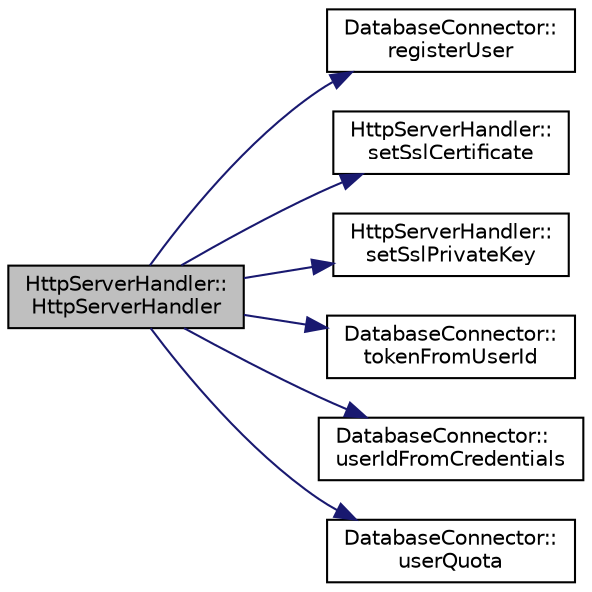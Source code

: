 digraph "HttpServerHandler::HttpServerHandler"
{
 // LATEX_PDF_SIZE
  edge [fontname="Helvetica",fontsize="10",labelfontname="Helvetica",labelfontsize="10"];
  node [fontname="Helvetica",fontsize="10",shape=record];
  rankdir="LR";
  Node1 [label="HttpServerHandler::\lHttpServerHandler",height=0.2,width=0.4,color="black", fillcolor="grey75", style="filled", fontcolor="black",tooltip=" "];
  Node1 -> Node2 [color="midnightblue",fontsize="10",style="solid"];
  Node2 [label="DatabaseConnector::\lregisterUser",height=0.2,width=0.4,color="black", fillcolor="white", style="filled",URL="$classDatabaseConnector.html#adf414a7a9003a9e5b4ec4b7b587894e4",tooltip="Регистрация пользователя."];
  Node1 -> Node3 [color="midnightblue",fontsize="10",style="solid"];
  Node3 [label="HttpServerHandler::\lsetSslCertificate",height=0.2,width=0.4,color="black", fillcolor="white", style="filled",URL="$classHttpServerHandler.html#a7420875c3855b3d70a94d3b704d5b327",tooltip="Установка сертификата из файла."];
  Node1 -> Node4 [color="midnightblue",fontsize="10",style="solid"];
  Node4 [label="HttpServerHandler::\lsetSslPrivateKey",height=0.2,width=0.4,color="black", fillcolor="white", style="filled",URL="$classHttpServerHandler.html#ae88aee28e5879d03d6f873efe181c0e9",tooltip="Установка приватного ключа из файла."];
  Node1 -> Node5 [color="midnightblue",fontsize="10",style="solid"];
  Node5 [label="DatabaseConnector::\ltokenFromUserId",height=0.2,width=0.4,color="black", fillcolor="white", style="filled",URL="$classDatabaseConnector.html#a5f5e79bbb4055bc3a0438d198fd94a11",tooltip=" "];
  Node1 -> Node6 [color="midnightblue",fontsize="10",style="solid"];
  Node6 [label="DatabaseConnector::\luserIdFromCredentials",height=0.2,width=0.4,color="black", fillcolor="white", style="filled",URL="$classDatabaseConnector.html#a41992ec486af63aed14f507f4873436f",tooltip="Получение ID пользователя по логину и паролю."];
  Node1 -> Node7 [color="midnightblue",fontsize="10",style="solid"];
  Node7 [label="DatabaseConnector::\luserQuota",height=0.2,width=0.4,color="black", fillcolor="white", style="filled",URL="$classDatabaseConnector.html#a2bbef4d1745a77340d0029388eae384c",tooltip="Проверка, сколько осталось квоты у пользователя."];
}
